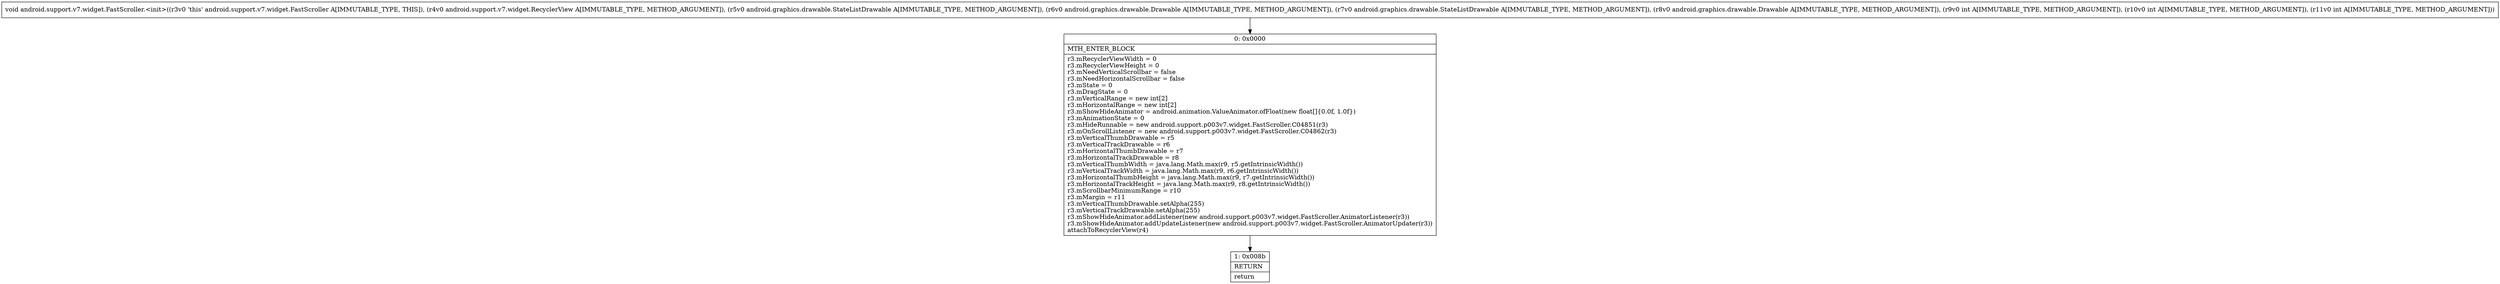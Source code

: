 digraph "CFG forandroid.support.v7.widget.FastScroller.\<init\>(Landroid\/support\/v7\/widget\/RecyclerView;Landroid\/graphics\/drawable\/StateListDrawable;Landroid\/graphics\/drawable\/Drawable;Landroid\/graphics\/drawable\/StateListDrawable;Landroid\/graphics\/drawable\/Drawable;III)V" {
Node_0 [shape=record,label="{0\:\ 0x0000|MTH_ENTER_BLOCK\l|r3.mRecyclerViewWidth = 0\lr3.mRecyclerViewHeight = 0\lr3.mNeedVerticalScrollbar = false\lr3.mNeedHorizontalScrollbar = false\lr3.mState = 0\lr3.mDragState = 0\lr3.mVerticalRange = new int[2]\lr3.mHorizontalRange = new int[2]\lr3.mShowHideAnimator = android.animation.ValueAnimator.ofFloat(new float[]\{0.0f, 1.0f\})\lr3.mAnimationState = 0\lr3.mHideRunnable = new android.support.p003v7.widget.FastScroller.C04851(r3)\lr3.mOnScrollListener = new android.support.p003v7.widget.FastScroller.C04862(r3)\lr3.mVerticalThumbDrawable = r5\lr3.mVerticalTrackDrawable = r6\lr3.mHorizontalThumbDrawable = r7\lr3.mHorizontalTrackDrawable = r8\lr3.mVerticalThumbWidth = java.lang.Math.max(r9, r5.getIntrinsicWidth())\lr3.mVerticalTrackWidth = java.lang.Math.max(r9, r6.getIntrinsicWidth())\lr3.mHorizontalThumbHeight = java.lang.Math.max(r9, r7.getIntrinsicWidth())\lr3.mHorizontalTrackHeight = java.lang.Math.max(r9, r8.getIntrinsicWidth())\lr3.mScrollbarMinimumRange = r10\lr3.mMargin = r11\lr3.mVerticalThumbDrawable.setAlpha(255)\lr3.mVerticalTrackDrawable.setAlpha(255)\lr3.mShowHideAnimator.addListener(new android.support.p003v7.widget.FastScroller.AnimatorListener(r3))\lr3.mShowHideAnimator.addUpdateListener(new android.support.p003v7.widget.FastScroller.AnimatorUpdater(r3))\lattachToRecyclerView(r4)\l}"];
Node_1 [shape=record,label="{1\:\ 0x008b|RETURN\l|return\l}"];
MethodNode[shape=record,label="{void android.support.v7.widget.FastScroller.\<init\>((r3v0 'this' android.support.v7.widget.FastScroller A[IMMUTABLE_TYPE, THIS]), (r4v0 android.support.v7.widget.RecyclerView A[IMMUTABLE_TYPE, METHOD_ARGUMENT]), (r5v0 android.graphics.drawable.StateListDrawable A[IMMUTABLE_TYPE, METHOD_ARGUMENT]), (r6v0 android.graphics.drawable.Drawable A[IMMUTABLE_TYPE, METHOD_ARGUMENT]), (r7v0 android.graphics.drawable.StateListDrawable A[IMMUTABLE_TYPE, METHOD_ARGUMENT]), (r8v0 android.graphics.drawable.Drawable A[IMMUTABLE_TYPE, METHOD_ARGUMENT]), (r9v0 int A[IMMUTABLE_TYPE, METHOD_ARGUMENT]), (r10v0 int A[IMMUTABLE_TYPE, METHOD_ARGUMENT]), (r11v0 int A[IMMUTABLE_TYPE, METHOD_ARGUMENT])) }"];
MethodNode -> Node_0;
Node_0 -> Node_1;
}

